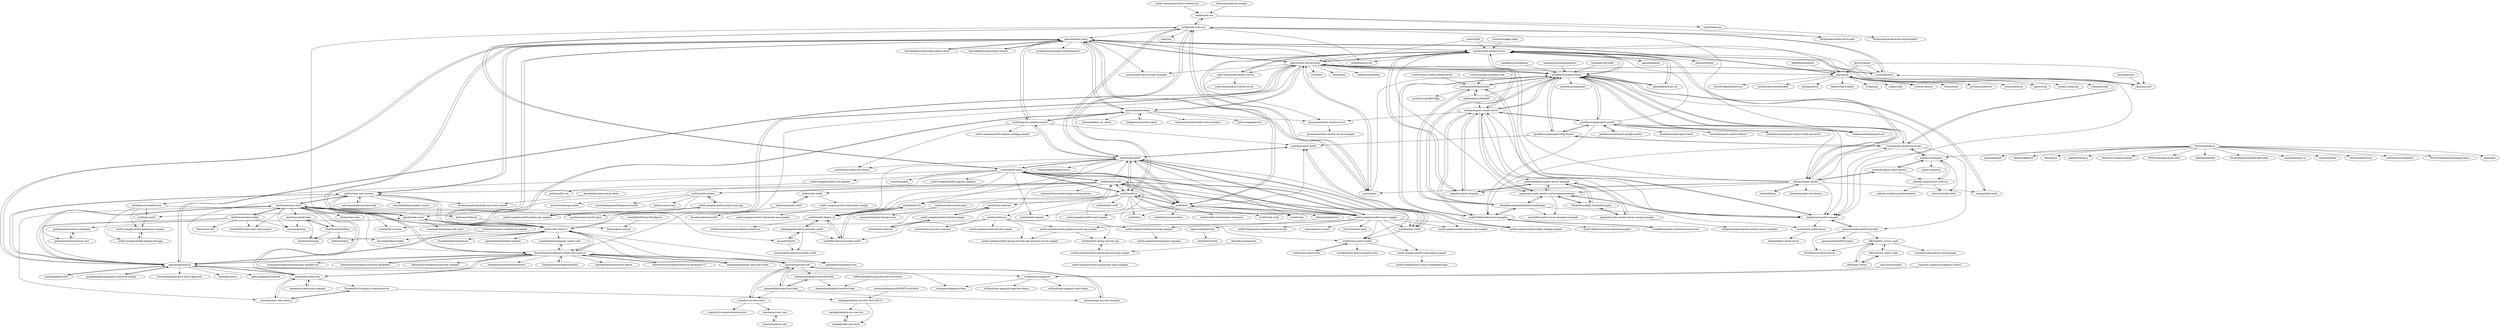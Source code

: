 digraph G {
"auth0-community/auth0-socketio-jwt" -> "auth0/node-jws" ["e"=1]
"yeojz/otplib" -> "oauthjs/node-oauth2-server" ["e"=1]
"yeojz/otplib" -> "panva/node-oidc-provider" ["e"=1]
"yeojz/otplib" -> "panva/jose" ["e"=1]
"capacitor-community/generic-oauth2" -> "wi3land/ionic-appauth" ["e"=1]
"panva/jose" -> "vvo/iron-session" ["e"=1]
"panva/jose" -> "panva/node-oidc-provider"
"panva/jose" -> "panva/openid-client"
"panva/jose" -> "honojs/hono" ["e"=1]
"panva/jose" -> "privatenumber/tsx" ["e"=1]
"panva/jose" -> "lucia-auth/lucia" ["e"=1]
"panva/jose" -> "egoist/tsup" ["e"=1]
"panva/jose" -> "kysely-org/kysely" ["e"=1]
"panva/jose" -> "colinhacks/zod" ["e"=1]
"panva/jose" -> "drizzle-team/drizzle-orm" ["e"=1]
"panva/jose" -> "auth0/node-jsonwebtoken" ["e"=1]
"panva/jose" -> "elysiajs/elysia" ["e"=1]
"panva/jose" -> "fabian-hiller/valibot" ["e"=1]
"panva/jose" -> "47ng/nuqs" ["e"=1]
"panva/jose" -> "shikijs/shiki" ["e"=1]
"auth0/auth0-spa-js" -> "auth0/auth0-react"
"auth0/auth0-spa-js" -> "auth0/auth0.js"
"auth0/auth0-spa-js" -> "auth0/node-auth0"
"auth0/auth0-spa-js" -> "auth0/auth0-deploy-cli"
"auth0/auth0-spa-js" -> "auth0/auth0-angular" ["e"=1]
"auth0/auth0-spa-js" -> "auth0/spa-pkce"
"auth0/auth0-spa-js" -> "auth0/lock"
"auth0/auth0-spa-js" -> "auth0-samples/auth0-react-samples"
"auth0/auth0-spa-js" -> "auth0-samples/auth0-vue-samples"
"auth0/auth0-spa-js" -> "auth0/node-jwks-rsa"
"auth0/auth0-spa-js" -> "auth0/nextjs-auth0" ["e"=1]
"auth0/auth0-spa-js" -> "auth0/go-jwt-middleware" ["e"=1]
"auth0/auth0-spa-js" -> "auth0/react-native-auth0"
"auth0/auth0-spa-js" -> "auth0/auth0-python"
"auth0/auth0-spa-js" -> "auth0-samples/auth0-angular-samples" ["e"=1]
"auth0/auth0.js" -> "auth0/lock"
"auth0/auth0.js" -> "auth0/node-auth0"
"auth0/auth0.js" -> "auth0/auth0-spa-js"
"auth0/auth0.js" -> "auth0/auth0-react"
"auth0/auth0.js" -> "auth0-samples/auth0-react-samples"
"auth0/auth0.js" -> "auth0/rules"
"auth0/auth0.js" -> "auth0/auth0-java"
"auth0/auth0.js" -> "auth0/node-jwks-rsa"
"auth0/auth0.js" -> "auth0-samples/auth0-javascript-samples"
"auth0/auth0.js" -> "auth0/Auth0.swift" ["e"=1]
"auth0/auth0.js" -> "auth0/docs" ["e"=1]
"auth0/auth0.js" -> "auth0/auth0-cli"
"auth0/auth0.js" -> "auth0/nextjs-auth0" ["e"=1]
"auth0/auth0.js" -> "auth0/auth0-deploy-cli"
"auth0/auth0.js" -> "auth0/Lock.Android"
"auth0/express-openid-connect" -> "auth0-samples/auth0-express-webapp-sample"
"auth0/express-openid-connect" -> "panva/openid-client"
"auth0/express-openid-connect" -> "auth0/node-oauth2-jwt-bearer"
"auth0/express-openid-connect" -> "auth0/node-auth0"
"auth0/express-openid-connect" -> "auth0/passport-auth0"
"auth0/express-openid-connect" -> "panva/oauth4webapi"
"ealeksandrov/NodeAPI" -> "scottksmith95/beerlocker" ["e"=1]
"ealeksandrov/NodeAPI" -> "jaredhanson/oauth2orize" ["e"=1]
"ealeksandrov/NodeAPI" -> "oauthjs/express-oauth-server" ["e"=1]
"AxaFrance/oidc-client" -> "AxaFrance/react-toolkit"
"AxaFrance/oidc-client" -> "authts/react-oidc-context"
"AxaFrance/oidc-client" -> "bjerkio/oidc-react"
"AxaFrance/oidc-client" -> "authts/oidc-client-ts"
"AxaFrance/oidc-client" -> "axa-group/radar"
"AxaFrance/oidc-client" -> "openid/AppAuth-JS"
"AxaFrance/oidc-client" -> "AxaFrance/dailyclean"
"AxaFrance/oidc-client" -> "maxmantz/redux-oidc"
"AxaFrance/oidc-client" -> "skoruba/react-oidc-client-js"
"AxaFrance/oidc-client" -> "DuendeArchive/identity-model-oidc-client-js"
"AxaFrance/oidc-client" -> "AxaFrance/Skizzle"
"AxaFrance/oidc-client" -> "thchia/react-oidc"
"AxaFrance/oidc-client" -> "AxaGuilDEv/dojo-react-oidc-context"
"AxaFrance/oidc-client" -> "SlimPlanet/SlimFaas"
"AxaFrance/oidc-client" -> "gardner/react-oauth2-pkce"
"mmacneil/AngularASPNETCoreOAuth" -> "karpikpl/identity-server4-with-SPA-UI" ["e"=1]
"oauthjs/koa-oauth-server" -> "ubilogix/koa2-oauth-server" ["e"=1]
"FrankHassanabad/Oauth2orizeRecipes" -> "jaredhanson/oauth2orize"
"FrankHassanabad/Oauth2orizeRecipes" -> "mohd7469/oauth2orize-examples"
"FrankHassanabad/Oauth2orizeRecipes" -> "manjeshpv/node-oauth2-server-implementation"
"FrankHassanabad/Oauth2orizeRecipes" -> "scottksmith95/beerlocker"
"FrankHassanabad/Oauth2orizeRecipes" -> "mekentosj/oauth2-example"
"FrankHassanabad/Oauth2orizeRecipes" -> "slavab89/oauth2-server-example-mongodb"
"mashpie/i18n-node" -> "jaredhanson/oauth2orize" ["e"=1]
"af83/oauth2_server_node" -> "af83/oauth2_client_node"
"af83/oauth2_server_node" -> "af83/auth_server"
"af83/oauth2_server_node" -> "christkv/node-express-oauth-plugin"
"af83/oauth2_server_node" -> "KirillTemnov/oauth-server"
"ThunderDev1/reactjs-ts-identityserver" -> "karpikpl/identity-server4-with-SPA-UI"
"ThunderDev1/reactjs-ts-identityserver" -> "skoruba/react-oidc-client-js"
"keycloak/keycloak-nodejs-admin-client" -> "panva/openid-client" ["e"=1]
"perarnborg/vuex-oidc" -> "perarnborg/vuex-oidc-example"
"perarnborg/vuex-oidc" -> "soukoku/vue-oidc-client"
"perarnborg/vuex-oidc" -> "joaojosefilho/vuejsOidcClient"
"perarnborg/vuex-oidc" -> "damienbod/IdentityServer4VueJs"
"perarnborg/vuex-oidc" -> "DuendeArchive/identity-model-oidc-client-js"
"joaojosefilho/vuejsOidcClient" -> "perarnborg/vuex-oidc"
"joaojosefilho/vuejsOidcClient" -> "perarnborg/vuex-oidc-example"
"joaojosefilho/vuejsOidcClient" -> "damienbod/IdentityServer4VueJs"
"joaojosefilho/vuejsOidcClient" -> "soukoku/vue-oidc-client"
"perarnborg/vuex-oidc-example" -> "perarnborg/vuex-oidc"
"jaredhanson/passport-oauth2" -> "jaredhanson/passport-http-bearer" ["e"=1]
"jaredhanson/passport-oauth2" -> "jaredhanson/oauth2orize"
"jaredhanson/passport-oauth2" -> "jaredhanson/passport-oauth"
"jaredhanson/passport-oauth2" -> "mohd7469/oauth2orize-examples"
"jaredhanson/passport-oauth2" -> "fiznool/passport-oauth2-refresh"
"jaredhanson/passport-oauth2" -> "jaredhanson/passport-oauth2-client-password" ["e"=1]
"jaredhanson/passport-oauth2" -> "oauthjs/node-oauth2-server"
"jaredhanson/passport-oauth2" -> "oauthjs/express-oauth-server"
"jaredhanson/passport-oauth2" -> "mikenicholson/passport-jwt" ["e"=1]
"jaredhanson/passport-oauth2" -> "jaredhanson/passport-google-oauth2" ["e"=1]
"jaredhanson/passport-oauth2" -> "mekentosj/oauth2-example"
"scotch-io/easy-node-authentication" -> "scottksmith95/beerlocker" ["e"=1]
"SoftwareAteliers/asp-net-core-vue-starter" -> "damienbod/AspNetCoreMvcVueJs" ["e"=1]
"tape-testing/testling" -> "substack/coverify"
"auth0-samples/auth0-spring-security5-api-sample" -> "auth0/auth0-spring-security-api"
"auth0-samples/auth0-spring-security5-api-sample" -> "auth0-samples/auth0-spring-boot-login-samples"
"14gasher/oauth-example" -> "oauthjs/express-oauth-server"
"14gasher/oauth-example" -> "pedroetb/node-oauth2-server-example"
"14gasher/oauth-example" -> "oauthjs/node-oauth2-server"
"auth0/auth0-spring-security-api" -> "auth0-samples/auth0-spring-security5-api-sample"
"react-keycloak/react-keycloak" -> "authts/react-oidc-context" ["e"=1]
"badgateway/oauth2-client" -> "panva/oauth4webapi"
"mekentosj/oauth2-example" -> "manjeshpv/node-oauth2-server-implementation"
"mekentosj/oauth2-example" -> "ammmir/node-oauth2-provider"
"mekentosj/oauth2-example" -> "oauthjs/koa-oauth-server"
"mekentosj/oauth2-example" -> "scottksmith95/beerlocker"
"soukoku/vue-oidc-client" -> "perarnborg/vuex-oidc"
"soukoku/vue-oidc-client" -> "rbanks54/vue-and-identityserver"
"soukoku/vue-oidc-client" -> "zhazhazhu/vue3-oidc"
"coolaj86/example-oauth2orize-consumer" -> "mohd7469/oauth2orize-examples"
"alexkappa/terraform-provider-auth0" -> "go-auth0/auth0"
"alexkappa/terraform-provider-auth0" -> "hashicorp/terraform-provider-auth0"
"alexkappa/terraform-provider-auth0" -> "auth0/terraform-provider-auth0"
"alexkappa/terraform-provider-auth0" -> "auth0/auth0-deploy-cli"
"wi3land/ionic-appauth" -> "wi3land/ionic-appauth-capacitor-demo"
"wi3land/ionic-appauth" -> "wi3land/ionic-appauth-react-demo"
"wi3land/ionic-appauth" -> "chougaard/AppAuth-Ionic"
"go-auth0/auth0" -> "alexkappa/terraform-provider-auth0"
"go-auth0/auth0" -> "hashicorp/terraform-provider-auth0"
"AxaFrance/react-toolkit" -> "guillaumechervet/course.rest"
"AxaFrance/react-toolkit" -> "AxaFrance/oidc-client"
"AxaFrance/react-toolkit" -> "axa-group/radar"
"AxaFrance/react-toolkit" -> "Sfeir/react-200"
"AxaFrance/react-toolkit" -> "guillaumechervet/mw.validation"
"AxaFrance/react-toolkit" -> "AxaGuilDEv/dojo-react-oidc-context"
"skoruba/react-oidc-client-js" -> "ThunderDev1/reactjs-ts-identityserver"
"skoruba/react-oidc-client-js" -> "maxmantz/redux-oidc"
"damienbod/IdentityServer4VueJs" -> "damienbod/AspNetCoreMvcVueJs"
"damienbod/IdentityServer4VueJs" -> "joaojosefilho/vuejsOidcClient"
"af83/oauth2_client_node" -> "af83/oauth2_server_node"
"af83/oauth2_client_node" -> "af83/auth_server"
"af83/auth_server" -> "af83/oauth2_client_node"
"af83/auth_server" -> "af83/oauth2_server_node"
"square/go-jose" -> "square/js-jose" ["e"=1]
"auth0/go-jwt-middleware" -> "auth0-samples/auth0-golang-api-samples" ["e"=1]
"auth0/go-jwt-middleware" -> "auth0/go-auth0" ["e"=1]
"auth0/go-jwt-middleware" -> "auth0-samples/auth0-golang-web-app" ["e"=1]
"auth0/go-jwt-middleware" -> "go-auth0/auth0" ["e"=1]
"vvo/iron-session" -> "panva/jose" ["e"=1]
"speakeasyjs/speakeasy" -> "jaredhanson/oauth2orize" ["e"=1]
"mikenicholson/passport-jwt" -> "jaredhanson/oauth2orize" ["e"=1]
"auth0/auth0-react" -> "auth0-samples/auth0-react-samples"
"auth0/auth0-react" -> "auth0/auth0-spa-js"
"auth0/auth0-react" -> "auth0/nextjs-auth0" ["e"=1]
"auth0/auth0-react" -> "auth0/auth0.js"
"auth0/auth0-react" -> "auth0/react-native-auth0"
"auth0/auth0-react" -> "auth0/auth0-cli"
"auth0/auth0-react" -> "auth0/lock"
"auth0/auth0-react" -> "auth0/auth0-python"
"auth0/auth0-react" -> "auth0/node-auth0"
"auth0/auth0-react" -> "auth0/auth0-deploy-cli"
"auth0/auth0-react" -> "testing-library/eslint-plugin-testing-library" ["e"=1]
"auth0/auth0-react" -> "authts/react-oidc-context"
"auth0/auth0-react" -> "bjerkio/oidc-react"
"auth0/auth0-react" -> "auth0/ruby-auth0"
"OptimalBits/node_acl" -> "oauthjs/node-oauth2-server" ["e"=1]
"OptimalBits/node_acl" -> "jaredhanson/oauth2orize" ["e"=1]
"auth0/nextjs-auth0" -> "auth0/auth0-react" ["e"=1]
"auth0/nextjs-auth0" -> "auth0/node-auth0" ["e"=1]
"auth0/nextjs-auth0" -> "auth0/react-native-auth0" ["e"=1]
"auth0/lock" -> "auth0/auth0.js"
"auth0/lock" -> "auth0/node-auth0"
"auth0/lock" -> "auth0/docs" ["e"=1]
"auth0/lock" -> "auth0/rules"
"auth0/lock" -> "auth0/lock-passwordless"
"auth0/lock" -> "auth0/auth0-authorization-extension"
"auth0/lock" -> "auth0/auth0-spa-js"
"auth0/lock" -> "auth0/passport-auth0"
"auth0/lock" -> "auth0-samples/auth0-react-sample"
"auth0/lock" -> "auth0/auth0-angular" ["e"=1]
"auth0/lock" -> "auth0/node-jwks-rsa"
"auth0/lock" -> "auth0/Lock.swift" ["e"=1]
"auth0/lock" -> "auth0-samples/auth0-react-samples"
"auth0/lock" -> "auth0/auth0-react"
"auth0/lock" -> "defunctzombie/zuul"
"karpikpl/identity-server4-with-SPA-UI" -> "karpikpl/identity-as-a-service"
"karpikpl/identity-server4-with-SPA-UI" -> "karpikpl/oidc-spa-client"
"bjerkio/oidc-react" -> "authts/react-oidc-context"
"bjerkio/oidc-react" -> "AxaFrance/oidc-client"
"bjerkio/oidc-react" -> "simenandre/example-oidc-react"
"bjerkio/oidc-react" -> "authts/oidc-client-ts"
"auth0/auth0-cli" -> "auth0/auth0-deploy-cli"
"auth0/auth0-cli" -> "auth0/terraform-provider-auth0"
"auth0/auth0-cli" -> "auth0/go-auth0"
"MrSwitch/hello.js" -> "andreassolberg/jso"
"MrSwitch/hello.js" -> "arasatasaygin/is.js" ["e"=1]
"MrSwitch/hello.js" -> "sahat/satellizer" ["e"=1]
"MrSwitch/hello.js" -> "ermouth/jQuery.my" ["e"=1]
"MrSwitch/hello.js" -> "LeaVerou/awesomplete" ["e"=1]
"MrSwitch/hello.js" -> "MrSwitch/hellojs-phonegap-demo"
"MrSwitch/hello.js" -> "jspm/jspm" ["e"=1]
"MrSwitch/hello.js" -> "goatslacker/alt" ["e"=1]
"MrSwitch/hello.js" -> "deployd/deployd" ["e"=1]
"MrSwitch/hello.js" -> "dtao/lazy.js" ["e"=1]
"MrSwitch/hello.js" -> "jakiestfu/Snap.js" ["e"=1]
"MrSwitch/hello.js" -> "Reactive-Extensions/RxJS" ["e"=1]
"MrSwitch/hello.js" -> "MrSwitch/node-oauth-shim"
"MrSwitch/hello.js" -> "vigetlabs/blendid" ["e"=1]
"MrSwitch/hello.js" -> "facebookarchive/fixed-data-table" ["e"=1]
"scotch-io/mean-machine-code" -> "scottksmith95/beerlocker" ["e"=1]
"simov/grant" -> "oauthjs/node-oauth2-server" ["e"=1]
"simov/grant" -> "panva/openid-client" ["e"=1]
"simov/grant" -> "jaredhanson/oauth2orize" ["e"=1]
"simov/grant" -> "panva/node-oidc-provider" ["e"=1]
"keycloak/keycloak-nodejs-connect" -> "panva/openid-client" ["e"=1]
"mulesoft-labs/js-client-oauth2" -> "lelylan/simple-oauth2"
"mulesoft-labs/js-client-oauth2" -> "andreassolberg/jso"
"mulesoft-labs/js-client-oauth2" -> "zalando-stups/oauth2-client-js"
"auth0/auth0-python" -> "auth0-samples/auth0-python-web-app"
"auth0/auth0-python" -> "auth0-samples/auth0-python-api-samples"
"auth0/auth0-python" -> "dorinclisu/fastapi-auth0" ["e"=1]
"auth0/auth0-python" -> "mcueto/djangorestframework-auth0"
"auth0/auth0-python" -> "kottans/mock-repo" ["e"=1]
"ammmir/node-oauth2-provider" -> "af83/oauth2_server_node"
"ammmir/node-oauth2-provider" -> "KirillTemnov/oauth-server"
"ammmir/node-oauth2-provider" -> "mekentosj/oauth2-example"
"ammmir/node-oauth2-provider" -> "agmoyano/OpenIDConnect"
"auth0/Lock.Android" -> "auth0-samples/auth0-android-sample"
"mongoosastic/mongoosastic" -> "jaredhanson/oauth2orize" ["e"=1]
"jaredhanson/passport-http-bearer" -> "jaredhanson/oauth2orize" ["e"=1]
"jaredhanson/passport-http-bearer" -> "jaredhanson/passport-oauth2" ["e"=1]
"jaredhanson/passport-http-bearer" -> "auth0/passport-auth0" ["e"=1]
"jaredhanson/passport-http-bearer" -> "t1msh/node-oauth20-provider" ["e"=1]
"jasonraimondi/ts-oauth2-server" -> "jasonraimondi/ts-oauth2-server-example"
"square/js-jose" -> "cisco/node-jose"
"karpikpl/oidc-spa-client" -> "karpikpl/identity-as-a-service"
"karpikpl/identity-as-a-service" -> "karpikpl/oidc-spa-client"
"AxaFrance/Skizzle" -> "Reckue/post-service"
"scottksmith95/beerlocker" -> "FrankHassanabad/Oauth2orizeRecipes"
"scottksmith95/beerlocker" -> "mekentosj/oauth2-example"
"scottksmith95/beerlocker" -> "jaredhanson/oauth2orize"
"scottksmith95/beerlocker" -> "ealeksandrov/NodeAPI" ["e"=1]
"scottksmith95/beerlocker" -> "arvindr21/myRESTApp" ["e"=1]
"auth0/ruby-auth0" -> "auth0/omniauth-auth0"
"auth0/ruby-auth0" -> "auth0-samples/auth0-rubyonrails-sample"
"hokaccha/node-jwt-simple" -> "auth0/node-jws" ["e"=1]
"DuendeArchive/identity-model-oidc-client-js" -> "maxmantz/redux-oidc"
"DuendeArchive/identity-model-oidc-client-js" -> "DuendeArchive/IdentityServer4" ["e"=1]
"DuendeArchive/identity-model-oidc-client-js" -> "authts/oidc-client-ts"
"DuendeArchive/identity-model-oidc-client-js" -> "DuendeArchive/IdentityModel" ["e"=1]
"DuendeArchive/identity-model-oidc-client-js" -> "skoruba/IdentityServer4.Admin" ["e"=1]
"DuendeArchive/identity-model-oidc-client-js" -> "panva/openid-client"
"DuendeArchive/identity-model-oidc-client-js" -> "openiddict/openiddict-core" ["e"=1]
"DuendeArchive/identity-model-oidc-client-js" -> "openid/AppAuth-JS"
"DuendeArchive/identity-model-oidc-client-js" -> "IdentityServer/IdentityServer4.Quickstart.UI" ["e"=1]
"DuendeArchive/identity-model-oidc-client-js" -> "domaindrivendev/Swashbuckle.AspNetCore" ["e"=1]
"DuendeArchive/identity-model-oidc-client-js" -> "perarnborg/vuex-oidc"
"DuendeArchive/identity-model-oidc-client-js" -> "IdentityServer/IdentityServer4.Templates" ["e"=1]
"DuendeArchive/identity-model-oidc-client-js" -> "IdentityServer/IdentityServer4.Samples" ["e"=1]
"DuendeArchive/identity-model-oidc-client-js" -> "damienbod/angular-auth-oidc-client" ["e"=1]
"DuendeArchive/identity-model-oidc-client-js" -> "manfredsteyer/angular-oauth2-oidc" ["e"=1]
"andreassolberg/jso" -> "zalando-stups/oauth2-client-js"
"andreassolberg/jso" -> "salte-auth/salte-auth"
"andreassolberg/jso" -> "t1msh/node-oauth20-provider"
"andreassolberg/jso" -> "mulesoft-labs/js-client-oauth2"
"andreassolberg/jso" -> "oauth-io/oauth-js"
"Surnet/swagger-jsdoc" -> "oauthjs/node-oauth2-server" ["e"=1]
"authts/react-oidc-context" -> "authts/oidc-client-ts"
"authts/react-oidc-context" -> "bjerkio/oidc-react"
"authts/react-oidc-context" -> "AxaFrance/oidc-client"
"authts/react-oidc-context" -> "keycloakify/keycloakify" ["e"=1]
"authts/react-oidc-context" -> "authts/sample-keycloak-react-oidc-context"
"authts/react-oidc-context" -> "react-keycloak/react-keycloak" ["e"=1]
"authts/react-oidc-context" -> "openid/AppAuth-JS"
"authts/react-oidc-context" -> "panva/openid-client"
"authts/react-oidc-context" -> "keycloakify/keycloakify-starter" ["e"=1]
"authts/oidc-client-ts" -> "authts/react-oidc-context"
"authts/oidc-client-ts" -> "DuendeArchive/identity-model-oidc-client-js"
"authts/oidc-client-ts" -> "panva/openid-client"
"authts/oidc-client-ts" -> "AxaFrance/oidc-client"
"authts/oidc-client-ts" -> "bjerkio/oidc-react"
"authts/oidc-client-ts" -> "openid/AppAuth-JS"
"authts/oidc-client-ts" -> "openiddict/openiddict-core" ["e"=1]
"authts/oidc-client-ts" -> "panva/oauth4webapi"
"authts/oidc-client-ts" -> "DuendeSoftware/products" ["e"=1]
"authts/oidc-client-ts" -> "panva/node-oidc-provider"
"authts/oidc-client-ts" -> "keycloakify/keycloakify" ["e"=1]
"authts/oidc-client-ts" -> "openiddict/openiddict-samples" ["e"=1]
"authts/oidc-client-ts" -> "damienbod/angular-auth-oidc-client" ["e"=1]
"authts/oidc-client-ts" -> "manfredsteyer/angular-oauth2-oidc" ["e"=1]
"authts/oidc-client-ts" -> "perarnborg/vuex-oidc"
"zalando-stups/oauth2-client-js" -> "andreassolberg/jso"
"zalando-stups/oauth2-client-js" -> "zalando-incubator/authmosphere" ["e"=1]
"zalando-stups/oauth2-client-js" -> "salte-auth/salte-auth"
"auth0/auth0-java" -> "auth0/auth0-spring-security-api"
"auth0/auth0-java" -> "auth0/auth0-java-mvc-common"
"auth0/auth0-java" -> "auth0-samples/auth0-spring-security-api-sample"
"auth0/auth0-java" -> "auth0-samples/auth0-spring-security-api-resource-server-sample"
"auth0/auth0-java" -> "auth0/jwks-rsa-java"
"auth0/auth0-java" -> "auth0-samples/auth0-servlet-sample"
"panva/node-oidc-provider" -> "panva/openid-client"
"panva/node-oidc-provider" -> "oauthjs/node-oauth2-server"
"panva/node-oidc-provider" -> "panva/node-oidc-provider-example"
"panva/node-oidc-provider" -> "panva/jose"
"panva/node-oidc-provider" -> "jaredhanson/oauth2orize"
"panva/node-oidc-provider" -> "DuendeArchive/identity-model-oidc-client-js"
"panva/node-oidc-provider" -> "authts/oidc-client-ts"
"panva/node-oidc-provider" -> "ory/hydra" ["e"=1]
"panva/node-oidc-provider" -> "panva/oauth4webapi"
"panva/node-oidc-provider" -> "simov/grant" ["e"=1]
"panva/node-oidc-provider" -> "node-oauth/node-oauth2-server"
"panva/node-oidc-provider" -> "openid/AppAuth-JS"
"panva/node-oidc-provider" -> "dexidp/dex" ["e"=1]
"panva/node-oidc-provider" -> "taskforcesh/bullmq" ["e"=1]
"panva/node-oidc-provider" -> "cisco/node-jose"
"kjur/jsrsasign" -> "panva/jose" ["e"=1]
"kjur/jsrsasign" -> "square/js-jose" ["e"=1]
"kjur/jsrsasign" -> "cisco/node-jose" ["e"=1]
"ciaranj/node-oauth" -> "jaredhanson/oauth2orize" ["e"=1]
"panva/oauth4webapi" -> "panva/openid-client"
"panva/oauth4webapi" -> "badgateway/oauth2-client"
"panva/oauth4webapi" -> "subhendukundu/worker-auth-providers" ["e"=1]
"panva/oauth4webapi" -> "authts/oidc-client-ts"
"panva/oauth4webapi" -> "pilcrowonpaper/oslo" ["e"=1]
"panva/oauth4webapi" -> "panva/node-oidc-provider"
"panva/oauth4webapi" -> "denoland/deno_kv_oauth" ["e"=1]
"panva/oauth4webapi" -> "auth0/express-openid-connect"
"panva/oauth4webapi" -> "jasonraimondi/ts-oauth2-server"
"jaredhanson/oauth2orize" -> "oauthjs/node-oauth2-server"
"jaredhanson/oauth2orize" -> "FrankHassanabad/Oauth2orizeRecipes"
"jaredhanson/oauth2orize" -> "jaredhanson/passport-http-bearer" ["e"=1]
"jaredhanson/oauth2orize" -> "mohd7469/oauth2orize-examples"
"jaredhanson/oauth2orize" -> "t1msh/node-oauth20-provider"
"jaredhanson/oauth2orize" -> "jaredhanson/passport-oauth2"
"jaredhanson/oauth2orize" -> "panva/node-oidc-provider"
"jaredhanson/oauth2orize" -> "oauthjs/express-oauth-server"
"jaredhanson/oauth2orize" -> "scottksmith95/beerlocker"
"jaredhanson/oauth2orize" -> "ciaranj/node-oauth" ["e"=1]
"jaredhanson/oauth2orize" -> "mekentosj/oauth2-example"
"jaredhanson/oauth2orize" -> "mikenicholson/passport-jwt" ["e"=1]
"jaredhanson/oauth2orize" -> "jaredhanson/passport" ["e"=1]
"jaredhanson/oauth2orize" -> "lelylan/simple-oauth2"
"jaredhanson/oauth2orize" -> "OptimalBits/node_acl" ["e"=1]
"DuendeArchive/IdentityModel" -> "DuendeArchive/identity-model-oidc-client-js" ["e"=1]
"ionic-team/trapeze" -> "wi3land/ionic-appauth" ["e"=1]
"cisco/node-jose" -> "square/js-jose"
"cisco/node-jose" -> "auth0/node-jwks-rsa"
"cisco/node-jose" -> "panva/openid-client"
"cisco/node-jose" -> "panva/node-oidc-provider"
"soofstad/react-oauth2-pkce" -> "equinor/template-fastapi-react"
"soofstad/react-oauth2-pkce" -> "gardner/react-oauth2-pkce"
"auth0/react-native-lock" -> "auth0/react-native-auth0" ["e"=1]
"oauthjs/express-oauth-server" -> "oauthjs/node-oauth2-server"
"oauthjs/express-oauth-server" -> "14gasher/oauth-example"
"oauthjs/express-oauth-server" -> "manjeshpv/node-oauth2-server-implementation"
"oauthjs/express-oauth-server" -> "mohd7469/oauth2orize-examples"
"oauthjs/express-oauth-server" -> "pedroetb/node-oauth2-server-example"
"oauthjs/express-oauth-server" -> "jaredhanson/oauth2orize"
"oauthjs/express-oauth-server" -> "mekentosj/oauth2-example"
"oauthjs/express-oauth-server" -> "jaredhanson/passport-oauth2"
"oauthjs/express-oauth-server" -> "oauthjs/koa-oauth-server"
"oauthjs/express-oauth-server" -> "jasonraimondi/ts-oauth2-server"
"node-oauth/node-oauth2-server" -> "node-oauth/express-oauth-server"
"node-oauth/node-oauth2-server" -> "jasonraimondi/ts-oauth2-server"
"node-oauth/node-oauth2-server" -> "oauthjs/node-oauth2-server"
"auth0/terraform-provider-auth0" -> "auth0/auth0-deploy-cli"
"auth0/terraform-provider-auth0" -> "auth0/auth0-cli"
"zhazhazhu/pinia-oidc" -> "zhazhazhu/vue3-oidc"
"AxaFrance/dailyclean" -> "AxaFrance/ecotag"
"AxaFrance/dailyclean" -> "SlimPlanet/SlimFaas"
"AxaFrance/dailyclean" -> "axa-group/radar"
"auth0/go-auth0" -> "auth0-samples/auth0-golang-api-samples"
"openid/AppAuth-iOS" -> "openid/AppAuth-JS" ["e"=1]
"maxmantz/redux-oidc" -> "maxmantz/redux-oidc-example"
"maxmantz/redux-oidc" -> "DuendeArchive/identity-model-oidc-client-js"
"maxmantz/redux-oidc" -> "skoruba/react-oidc-client-js"
"maxmantz/redux-oidc" -> "ThunderDev1/reactjs-ts-identityserver"
"maxmantz/redux-oidc" -> "AxaFrance/oidc-client"
"maxmantz/redux-oidc" -> "openid/AppAuth-JS"
"jaredhanson/passport-google-oauth2" -> "jaredhanson/passport-oauth2" ["e"=1]
"lelylan/lelylan" -> "lelylan/simple-oauth2" ["e"=1]
"manjeshpv/node-oauth2-server-implementation" -> "pedroetb/node-oauth2-server-example"
"manjeshpv/node-oauth2-server-implementation" -> "mekentosj/oauth2-example"
"manjeshpv/node-oauth2-server-implementation" -> "Meeks91/nodeJS_OAuth2Example"
"manjeshpv/node-oauth2-server-implementation" -> "oauthjs/express-oauth-server"
"manjeshpv/node-oauth2-server-implementation" -> "FrankHassanabad/Oauth2orizeRecipes"
"manjeshpv/node-oauth2-server-implementation" -> "slavab89/oauth2-server-example-mongodb"
"maxmantz/redux-oidc-example" -> "maxmantz/redux-oidc"
"pedroetb/node-oauth2-server-example" -> "pedroetb/node-oauth2-server-mongo-example"
"pedroetb/node-oauth2-server-example" -> "manjeshpv/node-oauth2-server-implementation"
"pedroetb/node-oauth2-server-example" -> "Meeks91/nodeJS_OAuth2Example"
"pedroetb/node-oauth2-server-example" -> "14gasher/oauth-example"
"auth0-samples/auth0-python-web-app" -> "auth0-samples/auth0-python-api-samples"
"auth0-samples/auth0-python-web-app" -> "auth0/auth0-python"
"zhazhazhu/vue3-oidc" -> "zhazhazhu/pinia-oidc"
"guillaumechervet/mw.validation" -> "guillaumechervet/course.rest"
"IdentityServer/IdentityServer4.Quickstart.UI" -> "DuendeArchive/identity-model-oidc-client-js" ["e"=1]
"auth0/react-native-auth0" -> "auth0/react-native-lock" ["e"=1]
"auth0/react-native-auth0" -> "auth0-samples/auth0-react-native-sample"
"auth0/react-native-auth0" -> "mCodex/react-native-sensitive-info" ["e"=1]
"auth0-samples/auth0-vue-samples" -> "auth0/auth0-vue"
"panva/openid-client" -> "panva/node-oidc-provider"
"panva/openid-client" -> "authts/oidc-client-ts"
"panva/openid-client" -> "panva/oauth4webapi"
"panva/openid-client" -> "DuendeArchive/identity-model-oidc-client-js"
"panva/openid-client" -> "panva/jose"
"panva/openid-client" -> "keycloak/keycloak-nodejs-connect" ["e"=1]
"panva/openid-client" -> "auth0/express-openid-connect"
"panva/openid-client" -> "keycloak/keycloak-nodejs-admin-client" ["e"=1]
"panva/openid-client" -> "simov/grant" ["e"=1]
"panva/openid-client" -> "panva/node-oidc-provider-example"
"panva/openid-client" -> "oauthjs/node-oauth2-server"
"panva/openid-client" -> "jaredhanson/passport-openidconnect"
"panva/openid-client" -> "jaredhanson/oauth2orize"
"panva/openid-client" -> "openid/AppAuth-JS"
"panva/openid-client" -> "authts/react-oidc-context"
"auth0-samples/auth0-android-sample" -> "auth0/Auth0.Android"
"auth0-samples/auth0-android-sample" -> "auth0/Lock.Android"
"auth0/Auth0.Android" -> "auth0-samples/auth0-android-sample"
"auth0/Auth0.Android" -> "auth0/Lock.Android"
"auth0/node-auth0" -> "auth0/auth0.js"
"auth0/node-auth0" -> "auth0/passport-auth0"
"auth0/node-auth0" -> "auth0/auth0-spa-js"
"auth0/node-auth0" -> "auth0/lock"
"auth0/node-auth0" -> "auth0/node-jwks-rsa"
"auth0/node-auth0" -> "auth0-samples/auth0-express-api-samples"
"auth0/node-auth0" -> "auth0/auth0-deploy-cli"
"auth0/node-auth0" -> "auth0/express-openid-connect"
"auth0/node-auth0" -> "auth0/node-oauth2-jwt-bearer"
"auth0/node-auth0" -> "auth0/auth0-cli"
"auth0/node-auth0" -> "auth0/rules"
"auth0/node-auth0" -> "auth0/nextjs-auth0" ["e"=1]
"auth0/node-auth0" -> "thebigredgeek/apollo-errors" ["e"=1]
"auth0/node-auth0" -> "auth0-samples/auth0-react-samples"
"auth0/node-auth0" -> "auth0/terraform-provider-auth0"
"auth0-samples/auth0-react-sample" -> "auth0/auth0-react"
"auth0/passport-auth0" -> "auth0-samples/auth0-nodejs-webapp-sample"
"auth0/passport-auth0" -> "auth0/node-auth0"
"auth0/node-jwks-rsa" -> "auth0/node-auth0"
"auth0/node-jwks-rsa" -> "cisco/node-jose"
"auth0/node-jwks-rsa" -> "auth0/node-jws"
"auth0/node-jwks-rsa" -> "koajs/jwt" ["e"=1]
"auth0/node-jwks-rsa" -> "auth0/express-jwt" ["e"=1]
"auth0/node-jwks-rsa" -> "auth0/auth0.js"
"auth0/node-jwks-rsa" -> "mikenicholson/passport-jwt" ["e"=1]
"auth0/node-jwks-rsa" -> "auth0/auth0-spa-js"
"auth0/node-jwks-rsa" -> "Brightspace/node-jwk-to-pem"
"auth0/node-jwks-rsa" -> "panva/openid-client"
"auth0/node-jwks-rsa" -> "auth0/jwks-rsa-java"
"auth0/node-jwks-rsa" -> "auth0/lock"
"t1msh/node-oauth20-provider" -> "jaredhanson/oauth2orize"
"t1msh/node-oauth20-provider" -> "oauthjs/node-oauth2-server"
"t1msh/node-oauth20-provider" -> "andreassolberg/jso"
"t1msh/node-oauth20-provider" -> "ammmir/node-oauth2-provider"
"t1msh/node-oauth20-provider" -> "mekentosj/oauth2-example"
"t1msh/node-oauth20-provider" -> "mohd7469/oauth2orize-examples"
"t1msh/node-oauth20-provider" -> "jaredhanson/passport-http-bearer" ["e"=1]
"SlimPlanet/SlimFaas" -> "AxaFrance/dailyclean"
"SlimPlanet/SlimFaas" -> "AxaFrance/ecotag"
"SlimPlanet/SlimFaas" -> "slidesk/slidesk"
"auth0-samples/auth0-nodejs-webapp-sample" -> "auth0/passport-auth0"
"auth0-samples/auth0-python-api-samples" -> "auth0-samples/auth0-python-web-app"
"auth0-samples/auth0-spring-security-api-sample" -> "auth0/auth0-spring-security-api"
"auth0-samples/auth0-spring-security-api-sample" -> "auth0-samples/auth0-spring-security-api-resource-server-sample"
"auth0-samples/auth0-rubyonrails-sample" -> "auth0-samples/auth0-rubyonrails-api-samples"
"defunctzombie/zuul" -> "tape-testing/testling"
"digitalbazaar/forge" -> "panva/jose" ["e"=1]
"manfredsteyer/angular-oauth2-oidc" -> "DuendeArchive/identity-model-oidc-client-js" ["e"=1]
"auth0/auth0-deploy-cli" -> "auth0/auth0-cli"
"auth0/auth0-deploy-cli" -> "auth0/terraform-provider-auth0"
"auth0/auth0-deploy-cli" -> "auth0-extensions/auth0-deploy-extensions"
"auth0/auth0-deploy-cli" -> "alexkappa/terraform-provider-auth0"
"mohd7469/oauth2orize-examples" -> "coolaj86/example-oauth2orize-consumer"
"mohd7469/oauth2orize-examples" -> "jaredhanson/oauth2orize"
"mohd7469/oauth2orize-examples" -> "FrankHassanabad/Oauth2orizeRecipes"
"mohd7469/oauth2orize-examples" -> "oauthjs/express-oauth-server"
"mohd7469/oauth2orize-examples" -> "mohd7469/oauth2orize-openid-examples"
"lelylan/simple-oauth2" -> "mulesoft-labs/js-client-oauth2"
"lelylan/simple-oauth2" -> "oauthjs/node-oauth2-server"
"lelylan/simple-oauth2" -> "jaredhanson/oauth2orize"
"lelylan/simple-oauth2" -> "panva/openid-client"
"lelylan/simple-oauth2" -> "oauthjs/express-oauth-server"
"lelylan/simple-oauth2" -> "ciaranj/node-oauth" ["e"=1]
"lelylan/simple-oauth2" -> "mekentosj/oauth2-example"
"lelylan/simple-oauth2" -> "manjeshpv/node-oauth2-server-implementation"
"lelylan/simple-oauth2" -> "simov/grant" ["e"=1]
"lelylan/simple-oauth2" -> "panva/node-oidc-provider"
"lelylan/simple-oauth2" -> "jaredhanson/passport-oauth2"
"lelylan/simple-oauth2" -> "14gasher/oauth-example"
"lelylan/simple-oauth2" -> "jhurliman/node-rate-limiter" ["e"=1]
"lelylan/simple-oauth2" -> "t1msh/node-oauth20-provider"
"lelylan/simple-oauth2" -> "lelylan/lelylan" ["e"=1]
"auth0/node-jws" -> "auth0/node-jwa"
"auth0/node-jws" -> "Brightspace/node-jwk-to-pem"
"auth0/node-jws" -> "auth0/node-jwks-rsa"
"dasniko/keycloak-reactjs-demo" -> "authts/sample-keycloak-react-oidc-context" ["e"=1]
"pedroetb/node-oauth2-server-mongo-example" -> "pedroetb/node-oauth2-server-example"
"pedroetb/node-oauth2-server-mongo-example" -> "Meeks91/nodeJS_OAuth2Example"
"pedroetb/node-oauth2-server-mongo-example" -> "nickalcala/node-express-oauth2-server-example"
"auth0-samples/auth0-golang-api-samples" -> "auth0-samples/auth0-golang-web-app"
"watchfulli/XCloner-Wordpress" -> "Reckue/post-service"
"auth0-samples/auth0-golang-web-app" -> "auth0-samples/auth0-golang-api-samples"
"openid/AppAuth-JS" -> "googlesamples/appauth-js-electron-sample"
"openid/AppAuth-JS" -> "DuendeArchive/identity-model-oidc-client-js"
"openid/AppAuth-JS" -> "authts/oidc-client-ts"
"openid/AppAuth-JS" -> "AxaFrance/oidc-client"
"openid/AppAuth-JS" -> "wi3land/ionic-appauth"
"openid/AppAuth-JS" -> "openid/AppAuth-iOS" ["e"=1]
"openid/AppAuth-JS" -> "authts/react-oidc-context"
"openid/AppAuth-JS" -> "maxmantz/redux-oidc"
"openid/AppAuth-JS" -> "panva/openid-client"
"openid/AppAuth-JS" -> "FormidableLabs/react-native-app-auth" ["e"=1]
"openid/AppAuth-JS" -> "panva/node-oidc-provider"
"openid/AppAuth-JS" -> "okta/okta-oidc-js" ["e"=1]
"openid/AppAuth-JS" -> "bjerkio/oidc-react"
"openid/AppAuth-JS" -> "chougaard/AppAuth-Ionic"
"openid/AppAuth-JS" -> "openid/AppAuth-Android" ["e"=1]
"IdentityServer/IdentityServer4.Templates" -> "DuendeArchive/identity-model-oidc-client-js" ["e"=1]
"auth0-samples/auth0-react-samples" -> "auth0/auth0-react"
"auth0-samples/auth0-react-samples" -> "auth0-samples/auth0-javascript-samples"
"auth0-samples/auth0-react-samples" -> "auth0/auth0.js"
"auth0-samples/auth0-react-samples" -> "auth0/node-auth0"
"auth0-samples/auth0-react-samples" -> "auth0/auth0-spa-js"
"auth0-samples/auth0-react-samples" -> "auth0-samples/auth0-nodejs-webapp-sample"
"auth0-samples/auth0-react-samples" -> "auth0/lock"
"auth0-samples/auth0-react-samples" -> "auth0/nextjs-auth0" ["e"=1]
"auth0-samples/auth0-react-samples" -> "auth0-samples/auth0-express-api-samples"
"auth0-samples/auth0-react-samples" -> "auth0/react-native-auth0"
"auth0-samples/auth0-react-samples" -> "auth0-samples/auth0-react-native-sample"
"auth0-samples/auth0-react-samples" -> "auth0-blog/reactjs-authentication-tutorial"
"auth0-samples/auth0-react-samples" -> "okta/samples-js-react" ["e"=1]
"auth0-samples/auth0-react-samples" -> "jch254/starter-pack"
"auth0-samples/auth0-react-samples" -> "auth0-samples/auth0-spring-security-api-sample"
"auth0-samples/auth0-javascript-samples" -> "auth0-samples/auth0-jquery-samples"
"auth0/node-jwa" -> "Brightspace/node-ecdsa-sig-formatter"
"guillaumechervet/course.rest" -> "guillaumechervet/mw.validation"
"damienbod/angular-auth-oidc-client" -> "DuendeArchive/identity-model-oidc-client-js" ["e"=1]
"scraly/developers-conferences-agenda" -> "slidesk/slidesk" ["e"=1]
"googlesamples/appauth-js-electron-sample" -> "openid/AppAuth-JS"
"oauthjs/node-oauth2-server" -> "jaredhanson/oauth2orize"
"oauthjs/node-oauth2-server" -> "oauthjs/express-oauth-server"
"oauthjs/node-oauth2-server" -> "panva/node-oidc-provider"
"oauthjs/node-oauth2-server" -> "14gasher/oauth-example"
"oauthjs/node-oauth2-server" -> "lelylan/simple-oauth2"
"oauthjs/node-oauth2-server" -> "t1msh/node-oauth20-provider"
"oauthjs/node-oauth2-server" -> "manjeshpv/node-oauth2-server-implementation"
"oauthjs/node-oauth2-server" -> "mekentosj/oauth2-example"
"oauthjs/node-oauth2-server" -> "node-oauth/node-oauth2-server"
"oauthjs/node-oauth2-server" -> "simov/grant" ["e"=1]
"oauthjs/node-oauth2-server" -> "Automattic/kue" ["e"=1]
"oauthjs/node-oauth2-server" -> "auth0/express-jwt" ["e"=1]
"oauthjs/node-oauth2-server" -> "OptimalBits/node_acl" ["e"=1]
"oauthjs/node-oauth2-server" -> "panva/openid-client"
"oauthjs/node-oauth2-server" -> "agenda/agenda" ["e"=1]
"okta/okta-spring-boot" -> "auth0-samples/auth0-spring-security5-api-sample" ["e"=1]
"Meeks91/nodeJS_OAuth2Example" -> "pedroetb/node-oauth2-server-example"
"Meeks91/nodeJS_OAuth2Example" -> "pedroetb/node-oauth2-server-mongo-example"
"Meeks91/nodeJS_OAuth2Example" -> "manjeshpv/node-oauth2-server-implementation"
"auth0-samples/auth0-react-native-sample" -> "auth0-samples/react-native-embedded-login"
"auth0/omniauth-auth0" -> "auth0/ruby-auth0"
"auth0/omniauth-auth0" -> "faradayio/devise-auth0"
"auth0-community/auth0-socketio-jwt" ["l"="-0.282,-34.313", "c"=110]
"auth0/node-jws" ["l"="0.923,-35.736"]
"yeojz/otplib" ["l"="-0.343,-34.062", "c"=110]
"oauthjs/node-oauth2-server" ["l"="1.054,-35.51"]
"panva/node-oidc-provider" ["l"="0.988,-35.547"]
"panva/jose" ["l"="1.039,-35.594"]
"capacitor-community/generic-oauth2" ["l"="7.199,-24.412", "c"=625]
"wi3land/ionic-appauth" ["l"="0.819,-35.563"]
"vvo/iron-session" ["l"="-1.36,-30.015", "c"=949]
"panva/openid-client" ["l"="0.959,-35.572"]
"honojs/hono" ["l"="-4.045,-29.977", "c"=4]
"privatenumber/tsx" ["l"="-4.221,-29.964", "c"=4]
"lucia-auth/lucia" ["l"="-3.942,-30.105", "c"=4]
"egoist/tsup" ["l"="-4.154,-29.869", "c"=4]
"kysely-org/kysely" ["l"="-4.158,-30.102", "c"=4]
"colinhacks/zod" ["l"="-3.966,-29.772", "c"=4]
"drizzle-team/drizzle-orm" ["l"="-3.983,-30.004", "c"=4]
"auth0/node-jsonwebtoken" ["l"="0.024,-34.198", "c"=110]
"elysiajs/elysia" ["l"="-4.09,-30.068", "c"=4]
"fabian-hiller/valibot" ["l"="-4.068,-30.009", "c"=4]
"47ng/nuqs" ["l"="-3.764,-30.052", "c"=4]
"shikijs/shiki" ["l"="-3.913,-29.988", "c"=4]
"auth0/auth0-spa-js" ["l"="0.791,-35.71"]
"auth0/auth0-react" ["l"="0.796,-35.695"]
"auth0/auth0.js" ["l"="0.794,-35.737"]
"auth0/node-auth0" ["l"="0.819,-35.702"]
"auth0/auth0-deploy-cli" ["l"="0.772,-35.752"]
"auth0/auth0-angular" ["l"="9.98,-23.771", "c"=183]
"auth0/spa-pkce" ["l"="0.769,-35.676"]
"auth0/lock" ["l"="0.832,-35.724"]
"auth0-samples/auth0-react-samples" ["l"="0.761,-35.711"]
"auth0-samples/auth0-vue-samples" ["l"="0.798,-35.8"]
"auth0/node-jwks-rsa" ["l"="0.867,-35.701"]
"auth0/nextjs-auth0" ["l"="-1.369,-29.97", "c"=949]
"auth0/go-jwt-middleware" ["l"="3.907,-8.872", "c"=0]
"auth0/react-native-auth0" ["l"="0.741,-35.685"]
"auth0/auth0-python" ["l"="0.711,-35.657"]
"auth0-samples/auth0-angular-samples" ["l"="9.902,-23.701", "c"=183]
"auth0/rules" ["l"="0.833,-35.751"]
"auth0/auth0-java" ["l"="0.718,-35.783"]
"auth0-samples/auth0-javascript-samples" ["l"="0.724,-35.738"]
"auth0/Auth0.swift" ["l"="44.091,-26.981", "c"=690]
"auth0/docs" ["l"="50.546,-0.541", "c"=421]
"auth0/auth0-cli" ["l"="0.751,-35.738"]
"auth0/Lock.Android" ["l"="0.769,-35.832"]
"auth0/express-openid-connect" ["l"="0.89,-35.626"]
"auth0-samples/auth0-express-webapp-sample" ["l"="0.896,-35.653"]
"auth0/node-oauth2-jwt-bearer" ["l"="0.859,-35.66"]
"auth0/passport-auth0" ["l"="0.832,-35.67"]
"panva/oauth4webapi" ["l"="0.944,-35.547"]
"ealeksandrov/NodeAPI" ["l"="3.081,-20.998", "c"=450]
"scottksmith95/beerlocker" ["l"="1.134,-35.456"]
"jaredhanson/oauth2orize" ["l"="1.076,-35.479"]
"oauthjs/express-oauth-server" ["l"="1.095,-35.492"]
"AxaFrance/oidc-client" ["l"="0.853,-35.525"]
"AxaFrance/react-toolkit" ["l"="0.852,-35.484"]
"authts/react-oidc-context" ["l"="0.876,-35.579"]
"bjerkio/oidc-react" ["l"="0.85,-35.578"]
"authts/oidc-client-ts" ["l"="0.914,-35.558"]
"axa-group/radar" ["l"="0.833,-35.495"]
"openid/AppAuth-JS" ["l"="0.888,-35.549"]
"AxaFrance/dailyclean" ["l"="0.815,-35.483"]
"maxmantz/redux-oidc" ["l"="0.84,-35.544"]
"skoruba/react-oidc-client-js" ["l"="0.809,-35.525"]
"DuendeArchive/identity-model-oidc-client-js" ["l"="0.915,-35.584"]
"AxaFrance/Skizzle" ["l"="0.789,-35.505"]
"thchia/react-oidc" ["l"="0.869,-35.496"]
"AxaGuilDEv/dojo-react-oidc-context" ["l"="0.85,-35.502"]
"SlimPlanet/SlimFaas" ["l"="0.794,-35.474"]
"gardner/react-oauth2-pkce" ["l"="0.828,-35.459"]
"mmacneil/AngularASPNETCoreOAuth" ["l"="-33.922,-1.371", "c"=8]
"karpikpl/identity-server4-with-SPA-UI" ["l"="0.731,-35.487"]
"oauthjs/koa-oauth-server" ["l"="1.129,-35.521"]
"ubilogix/koa2-oauth-server" ["l"="-7.897,-36.074", "c"=1207]
"FrankHassanabad/Oauth2orizeRecipes" ["l"="1.135,-35.475"]
"mohd7469/oauth2orize-examples" ["l"="1.108,-35.454"]
"manjeshpv/node-oauth2-server-implementation" ["l"="1.127,-35.495"]
"mekentosj/oauth2-example" ["l"="1.112,-35.472"]
"slavab89/oauth2-server-example-mongodb" ["l"="1.163,-35.483"]
"mashpie/i18n-node" ["l"="-0.022,-34.121", "c"=110]
"af83/oauth2_server_node" ["l"="1.227,-35.423"]
"af83/oauth2_client_node" ["l"="1.247,-35.416"]
"af83/auth_server" ["l"="1.25,-35.429"]
"christkv/node-express-oauth-plugin" ["l"="1.246,-35.402"]
"KirillTemnov/oauth-server" ["l"="1.203,-35.431"]
"ThunderDev1/reactjs-ts-identityserver" ["l"="0.778,-35.519"]
"keycloak/keycloak-nodejs-admin-client" ["l"="0.862,-35.995", "c"=1170]
"perarnborg/vuex-oidc" ["l"="0.981,-35.629"]
"perarnborg/vuex-oidc-example" ["l"="0.989,-35.647"]
"soukoku/vue-oidc-client" ["l"="1.029,-35.652"]
"joaojosefilho/vuejsOidcClient" ["l"="1.006,-35.655"]
"damienbod/IdentityServer4VueJs" ["l"="1.016,-35.675"]
"jaredhanson/passport-oauth2" ["l"="1.066,-35.452"]
"jaredhanson/passport-http-bearer" ["l"="0.068,-34.443", "c"=110]
"jaredhanson/passport-oauth" ["l"="1.044,-35.422"]
"fiznool/passport-oauth2-refresh" ["l"="1.02,-35.409"]
"jaredhanson/passport-oauth2-client-password" ["l"="0.071,-34.52", "c"=110]
"mikenicholson/passport-jwt" ["l"="0.073,-34.362", "c"=110]
"jaredhanson/passport-google-oauth2" ["l"="0.156,-34.482", "c"=110]
"scotch-io/easy-node-authentication" ["l"="0.047,-34.471", "c"=110]
"SoftwareAteliers/asp-net-core-vue-starter" ["l"="-33.756,-1.499", "c"=8]
"damienbod/AspNetCoreMvcVueJs" ["l"="1.042,-35.702"]
"tape-testing/testling" ["l"="0.942,-35.852"]
"substack/coverify" ["l"="0.959,-35.878"]
"auth0-samples/auth0-spring-security5-api-sample" ["l"="0.642,-35.809"]
"auth0/auth0-spring-security-api" ["l"="0.67,-35.791"]
"auth0-samples/auth0-spring-boot-login-samples" ["l"="0.618,-35.826"]
"14gasher/oauth-example" ["l"="1.1,-35.514"]
"pedroetb/node-oauth2-server-example" ["l"="1.146,-35.512"]
"react-keycloak/react-keycloak" ["l"="0.836,-36.001", "c"=1170]
"badgateway/oauth2-client" ["l"="0.934,-35.507"]
"ammmir/node-oauth2-provider" ["l"="1.165,-35.436"]
"rbanks54/vue-and-identityserver" ["l"="1.054,-35.667"]
"zhazhazhu/vue3-oidc" ["l"="1.076,-35.67"]
"coolaj86/example-oauth2orize-consumer" ["l"="1.121,-35.428"]
"alexkappa/terraform-provider-auth0" ["l"="0.748,-35.793"]
"go-auth0/auth0" ["l"="0.737,-35.823"]
"hashicorp/terraform-provider-auth0" ["l"="0.723,-35.813"]
"auth0/terraform-provider-auth0" ["l"="0.755,-35.759"]
"wi3land/ionic-appauth-capacitor-demo" ["l"="0.785,-35.562"]
"wi3land/ionic-appauth-react-demo" ["l"="0.794,-35.573"]
"chougaard/AppAuth-Ionic" ["l"="0.85,-35.558"]
"guillaumechervet/course.rest" ["l"="0.864,-35.464"]
"Sfeir/react-200" ["l"="0.854,-35.453"]
"guillaumechervet/mw.validation" ["l"="0.85,-35.466"]
"square/go-jose" ["l"="3.957,-8.839", "c"=0]
"square/js-jose" ["l"="0.954,-35.669"]
"auth0-samples/auth0-golang-api-samples" ["l"="0.592,-35.763"]
"auth0/go-auth0" ["l"="0.653,-35.753"]
"auth0-samples/auth0-golang-web-app" ["l"="0.562,-35.769"]
"speakeasyjs/speakeasy" ["l"="-0.235,-34.126", "c"=110]
"testing-library/eslint-plugin-testing-library" ["l"="-1.857,-28.489", "c"=760]
"auth0/ruby-auth0" ["l"="0.843,-35.797"]
"OptimalBits/node_acl" ["l"="-0.299,-34.18", "c"=110]
"auth0/lock-passwordless" ["l"="0.876,-35.746"]
"auth0/auth0-authorization-extension" ["l"="0.862,-35.762"]
"auth0-samples/auth0-react-sample" ["l"="0.812,-35.682"]
"auth0/Lock.swift" ["l"="44.083,-26.958", "c"=690]
"defunctzombie/zuul" ["l"="0.908,-35.807"]
"karpikpl/identity-as-a-service" ["l"="0.706,-35.474"]
"karpikpl/oidc-spa-client" ["l"="0.72,-35.468"]
"simenandre/example-oidc-react" ["l"="0.819,-35.588"]
"MrSwitch/hello.js" ["l"="1.129,-35.282"]
"andreassolberg/jso" ["l"="1.101,-35.368"]
"arasatasaygin/is.js" ["l"="22.644,-26.948", "c"=28]
"sahat/satellizer" ["l"="10.061,-23.911", "c"=183]
"ermouth/jQuery.my" ["l"="22.447,-27.112", "c"=28]
"LeaVerou/awesomplete" ["l"="22.63,-26.976", "c"=28]
"MrSwitch/hellojs-phonegap-demo" ["l"="1.122,-35.254"]
"jspm/jspm" ["l"="-0.332,-31.359", "c"=295]
"goatslacker/alt" ["l"="0.525,-29.213", "c"=12]
"deployd/deployd" ["l"="5.736,-9.392", "c"=0]
"dtao/lazy.js" ["l"="1.534,-26.974", "c"=581]
"jakiestfu/Snap.js" ["l"="22.221,-29.334", "c"=36]
"Reactive-Extensions/RxJS" ["l"="0.864,-29.215", "c"=12]
"MrSwitch/node-oauth-shim" ["l"="1.151,-35.257"]
"vigetlabs/blendid" ["l"="22.527,-29.848", "c"=36]
"facebookarchive/fixed-data-table" ["l"="0.463,-28.902", "c"=12]
"scotch-io/mean-machine-code" ["l"="9.604,-24.377", "c"=183]
"simov/grant" ["l"="-0.283,-34.204", "c"=110]
"keycloak/keycloak-nodejs-connect" ["l"="0.873,-35.979", "c"=1170]
"mulesoft-labs/js-client-oauth2" ["l"="1.069,-35.398"]
"lelylan/simple-oauth2" ["l"="1.044,-35.473"]
"zalando-stups/oauth2-client-js" ["l"="1.073,-35.356"]
"auth0-samples/auth0-python-web-app" ["l"="0.677,-35.648"]
"auth0-samples/auth0-python-api-samples" ["l"="0.656,-35.645"]
"dorinclisu/fastapi-auth0" ["l"="42.968,19.696", "c"=529]
"mcueto/djangorestframework-auth0" ["l"="0.689,-35.624"]
"kottans/mock-repo" ["l"="-44.505,24.656", "c"=158]
"agmoyano/OpenIDConnect" ["l"="1.195,-35.407"]
"auth0-samples/auth0-android-sample" ["l"="0.762,-35.857"]
"mongoosastic/mongoosastic" ["l"="0.193,-33.674", "c"=110]
"t1msh/node-oauth20-provider" ["l"="1.091,-35.438"]
"jasonraimondi/ts-oauth2-server" ["l"="1.009,-35.507"]
"jasonraimondi/ts-oauth2-server-example" ["l"="0.991,-35.487"]
"cisco/node-jose" ["l"="0.94,-35.634"]
"Reckue/post-service" ["l"="0.741,-35.503"]
"arvindr21/myRESTApp" ["l"="9.729,-24.53", "c"=183]
"auth0/omniauth-auth0" ["l"="0.846,-35.826"]
"auth0-samples/auth0-rubyonrails-sample" ["l"="0.869,-35.836"]
"hokaccha/node-jwt-simple" ["l"="0.078,-34.324", "c"=110]
"DuendeArchive/IdentityServer4" ["l"="-34.316,-1.334", "c"=8]
"DuendeArchive/IdentityModel" ["l"="-34.11,-1.366", "c"=8]
"skoruba/IdentityServer4.Admin" ["l"="-34.209,-1.241", "c"=8]
"openiddict/openiddict-core" ["l"="-34.277,-1.184", "c"=8]
"IdentityServer/IdentityServer4.Quickstart.UI" ["l"="-34.056,-1.438", "c"=8]
"domaindrivendev/Swashbuckle.AspNetCore" ["l"="-34.453,-1.213", "c"=8]
"IdentityServer/IdentityServer4.Templates" ["l"="-34.038,-1.448", "c"=8]
"IdentityServer/IdentityServer4.Samples" ["l"="-34.103,-1.429", "c"=8]
"damienbod/angular-auth-oidc-client" ["l"="9.897,-22.172", "c"=47]
"manfredsteyer/angular-oauth2-oidc" ["l"="9.835,-22.121", "c"=47]
"salte-auth/salte-auth" ["l"="1.09,-35.335"]
"oauth-io/oauth-js" ["l"="1.145,-35.338"]
"Surnet/swagger-jsdoc" ["l"="-0.232,-34.291", "c"=110]
"keycloakify/keycloakify" ["l"="0.897,-36.059", "c"=1170]
"authts/sample-keycloak-react-oidc-context" ["l"="0.843,-35.602"]
"keycloakify/keycloakify-starter" ["l"="0.875,-36.095", "c"=1170]
"DuendeSoftware/products" ["l"="-34.191,-1.214", "c"=8]
"openiddict/openiddict-samples" ["l"="-34.018,-1.213", "c"=8]
"zalando-incubator/authmosphere" ["l"="7.058,-8.228", "c"=14]
"auth0/auth0-java-mvc-common" ["l"="0.689,-35.801"]
"auth0-samples/auth0-spring-security-api-sample" ["l"="0.701,-35.763"]
"auth0-samples/auth0-spring-security-api-resource-server-sample" ["l"="0.69,-35.78"]
"auth0/jwks-rsa-java" ["l"="0.802,-35.769"]
"auth0-samples/auth0-servlet-sample" ["l"="0.696,-35.815"]
"panva/node-oidc-provider-example" ["l"="0.966,-35.524"]
"ory/hydra" ["l"="3.769,-9.294", "c"=0]
"node-oauth/node-oauth2-server" ["l"="1.04,-35.539"]
"dexidp/dex" ["l"="8.112,-8.858", "c"=14]
"taskforcesh/bullmq" ["l"="-0.283,-33.939", "c"=110]
"kjur/jsrsasign" ["l"="-6.199,-35.692", "c"=1859]
"ciaranj/node-oauth" ["l"="1.93,-34.468", "c"=156]
"subhendukundu/worker-auth-providers" ["l"="-4.936,-27.569", "c"=688]
"pilcrowonpaper/oslo" ["l"="-3.997,-30.278", "c"=4]
"denoland/deno_kv_oauth" ["l"="2.333,-30.725", "c"=735]
"jaredhanson/passport" ["l"="0.003,-34.246", "c"=110]
"ionic-team/trapeze" ["l"="7.324,-24.341", "c"=625]
"soofstad/react-oauth2-pkce" ["l"="0.806,-35.413"]
"equinor/template-fastapi-react" ["l"="0.792,-35.386"]
"auth0/react-native-lock" ["l"="2.947,-28.502", "c"=23]
"node-oauth/express-oauth-server" ["l"="1.073,-35.555"]
"zhazhazhu/pinia-oidc" ["l"="1.095,-35.679"]
"AxaFrance/ecotag" ["l"="0.805,-35.46"]
"openid/AppAuth-iOS" ["l"="45.86,-26.31", "c"=2]
"maxmantz/redux-oidc-example" ["l"="0.802,-35.546"]
"lelylan/lelylan" ["l"="-17.559,-44.828", "c"=550]
"Meeks91/nodeJS_OAuth2Example" ["l"="1.168,-35.506"]
"pedroetb/node-oauth2-server-mongo-example" ["l"="1.185,-35.52"]
"auth0-samples/auth0-react-native-sample" ["l"="0.704,-35.691"]
"mCodex/react-native-sensitive-info" ["l"="3.539,-28.394", "c"=23]
"auth0/auth0-vue" ["l"="0.806,-35.843"]
"jaredhanson/passport-openidconnect" ["l"="0.986,-35.603"]
"auth0/Auth0.Android" ["l"="0.754,-35.875"]
"auth0-samples/auth0-express-api-samples" ["l"="0.806,-35.723"]
"thebigredgeek/apollo-errors" ["l"="-0.481,-20.617", "c"=153]
"auth0-samples/auth0-nodejs-webapp-sample" ["l"="0.794,-35.664"]
"koajs/jwt" ["l"="-1.56,-34.963", "c"=1259]
"auth0/express-jwt" ["l"="0.002,-34.307", "c"=110]
"Brightspace/node-jwk-to-pem" ["l"="0.91,-35.713"]
"slidesk/slidesk" ["l"="0.768,-35.45"]
"auth0-samples/auth0-rubyonrails-api-samples" ["l"="0.877,-35.861"]
"digitalbazaar/forge" ["l"="-6.205,-35.719", "c"=1859]
"auth0-extensions/auth0-deploy-extensions" ["l"="0.769,-35.777"]
"mohd7469/oauth2orize-openid-examples" ["l"="1.137,-35.432"]
"jhurliman/node-rate-limiter" ["l"="-0.079,-33.845", "c"=110]
"auth0/node-jwa" ["l"="0.964,-35.762"]
"dasniko/keycloak-reactjs-demo" ["l"="0.828,-36.023", "c"=1170]
"nickalcala/node-express-oauth2-server-example" ["l"="1.212,-35.527"]
"watchfulli/XCloner-Wordpress" ["l"="0.701,-35.499"]
"googlesamples/appauth-js-electron-sample" ["l"="0.89,-35.518"]
"FormidableLabs/react-native-app-auth" ["l"="3.599,-28.25", "c"=23]
"okta/okta-oidc-js" ["l"="11.683,-5.223", "c"=147]
"openid/AppAuth-Android" ["l"="55.02,-14.216", "c"=25]
"auth0-blog/reactjs-authentication-tutorial" ["l"="0.71,-35.715"]
"okta/samples-js-react" ["l"="11.674,-5.24", "c"=147]
"jch254/starter-pack" ["l"="0.68,-35.716"]
"auth0-samples/auth0-jquery-samples" ["l"="0.693,-35.743"]
"Brightspace/node-ecdsa-sig-formatter" ["l"="0.985,-35.777"]
"scraly/developers-conferences-agenda" ["l"="30.536,-24.836", "c"=523]
"Automattic/kue" ["l"="-0.146,-34.02", "c"=110]
"agenda/agenda" ["l"="-0.113,-34.001", "c"=110]
"okta/okta-spring-boot" ["l"="11.696,-5.256", "c"=147]
"auth0-samples/react-native-embedded-login" ["l"="0.665,-35.687"]
"faradayio/devise-auth0" ["l"="0.847,-35.854"]
}